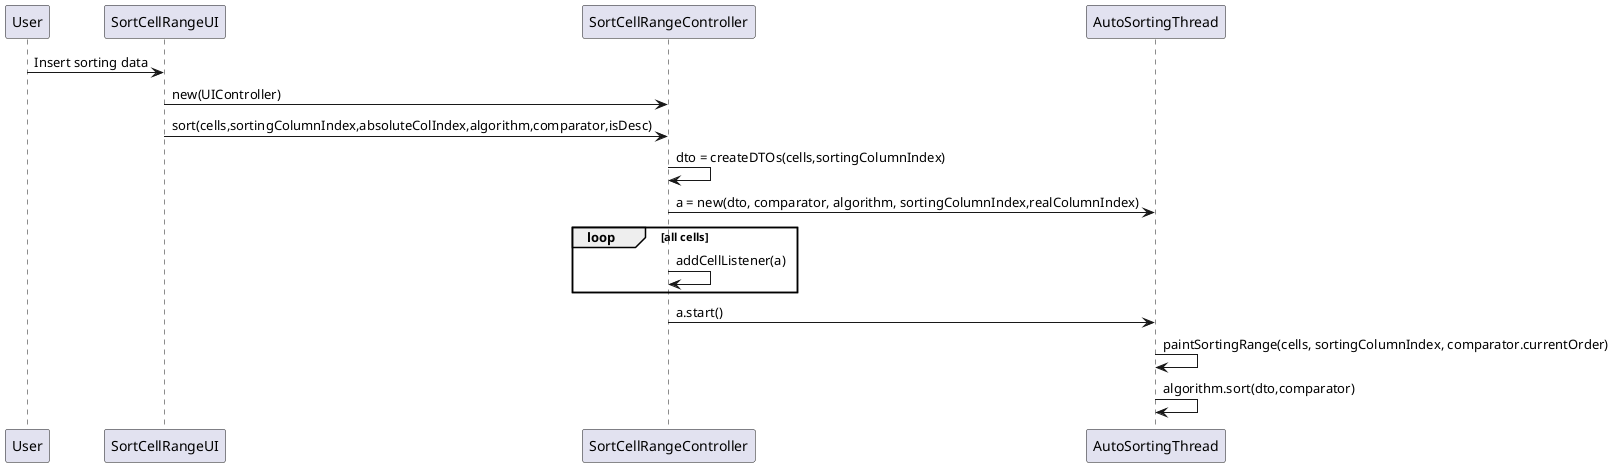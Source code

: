 @startuml design.png
User -> SortCellRangeUI : Insert sorting data
SortCellRangeUI  ->  SortCellRangeController : new(UIController)
SortCellRangeUI  ->  SortCellRangeController : sort(cells,sortingColumnIndex,absoluteColIndex,algorithm,comparator,isDesc)
SortCellRangeController -> SortCellRangeController : dto = createDTOs(cells,sortingColumnIndex)
SortCellRangeController -> AutoSortingThread : a = new(dto, comparator, algorithm, sortingColumnIndex,realColumnIndex)
loop all cells
SortCellRangeController -> SortCellRangeController : addCellListener(a)
end
SortCellRangeController -> AutoSortingThread : a.start()
AutoSortingThread ->  AutoSortingThread : paintSortingRange(cells, sortingColumnIndex, comparator.currentOrder)
AutoSortingThread ->  AutoSortingThread : algorithm.sort(dto,comparator)
@enduml